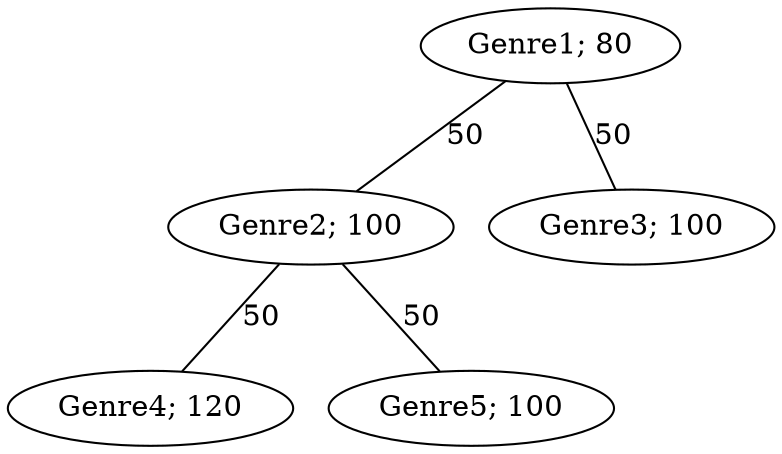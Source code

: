 Graph G{
n1 [label="Genre1; 80"];
n2 [label="Genre2; 100"];
n3 [label="Genre3; 100"];
n4 [label="Genre4; 120"];
n5 [label="Genre5; 100"];
n1 -- n2 [label="50",len=2];
n1 -- n3 [label="50",len=2];
n2 -- n4 [label="50",len=2];
n2 -- n5 [label="50",len=2];
}